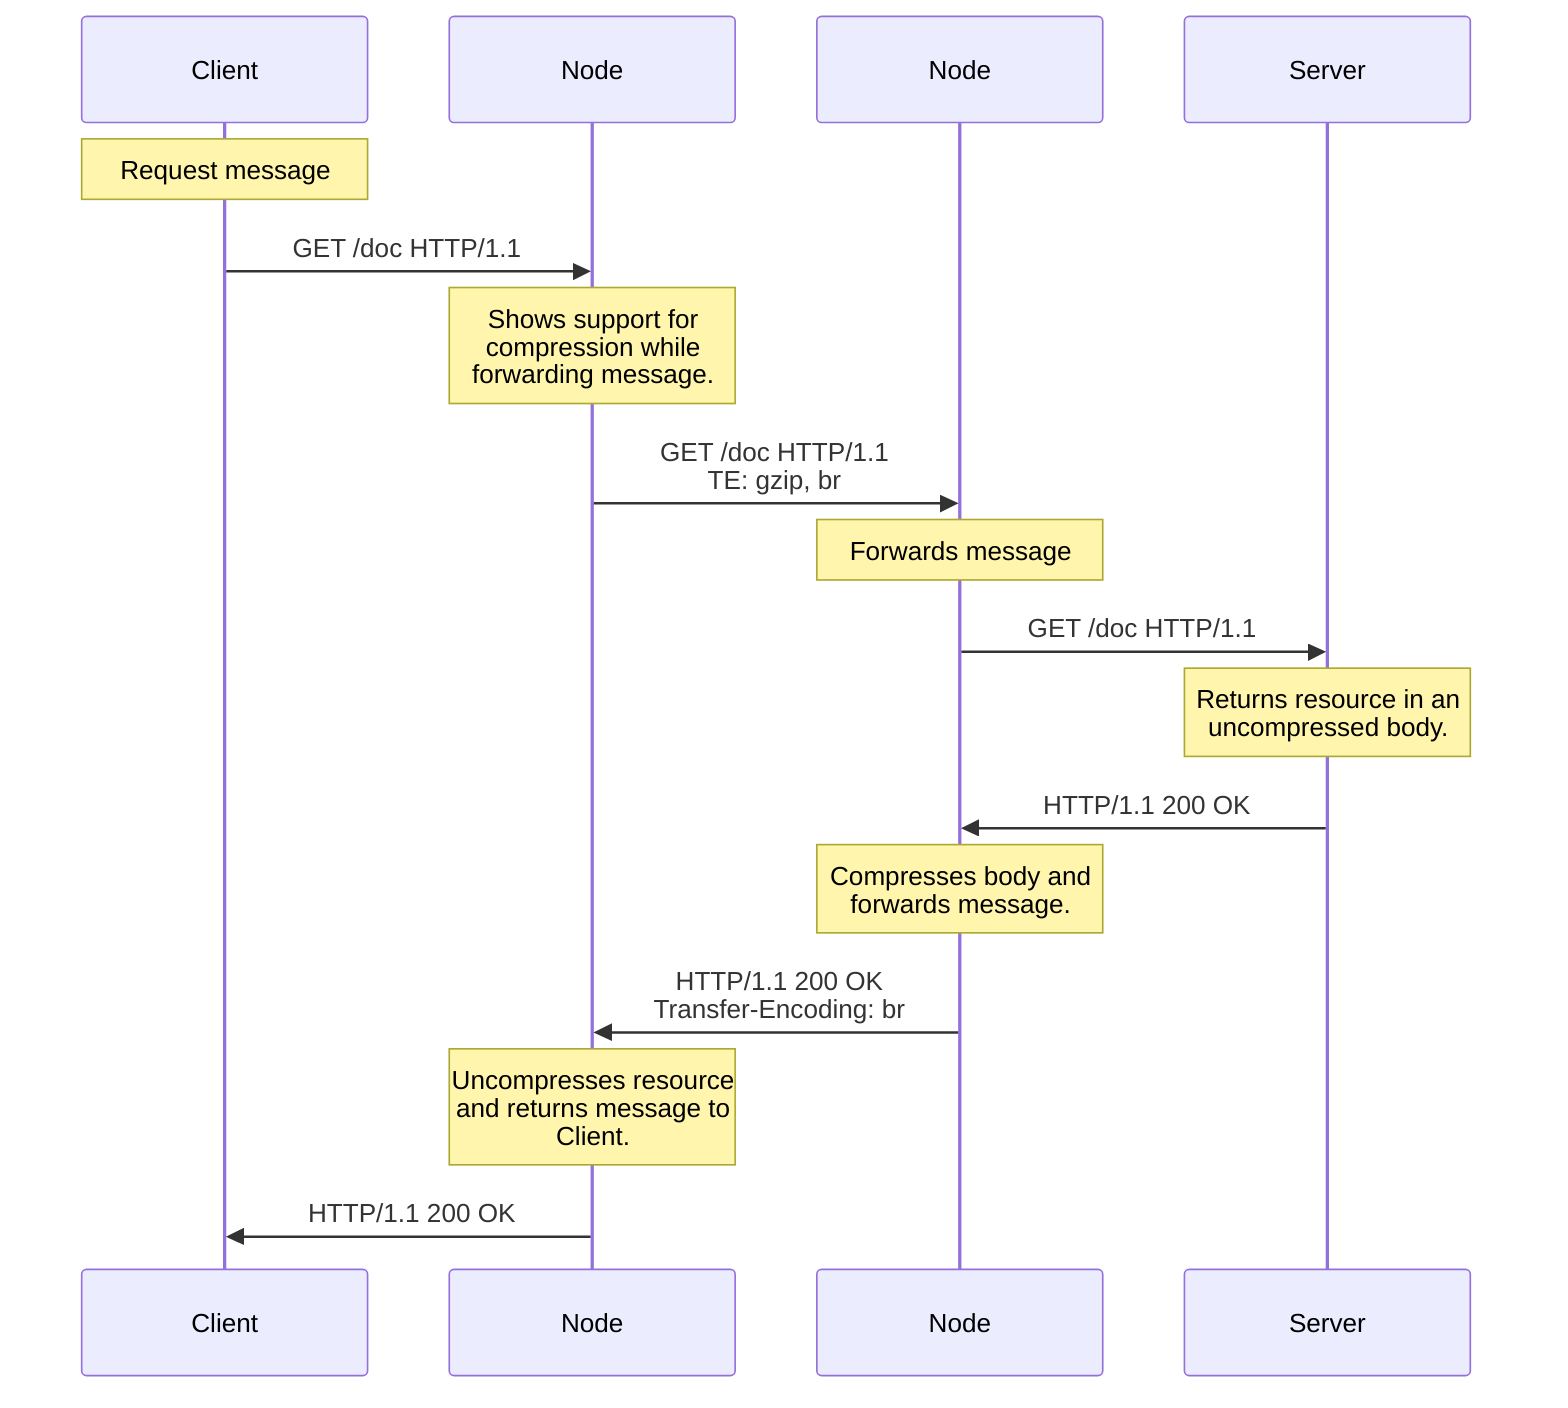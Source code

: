 %%{init: { "sequence": { "wrap": true, "width": 175, "noteAlign": "center" }} }%%

sequenceDiagram
    participant Client
    participant Node1 as Node
    participant Node2 as Node
    participant Server

    Note over Client: Request message
    Client->>Node1: GET /doc HTTP/1.1

    Note over Node1: Shows support for compression while forwarding message.
    Node1->>Node2: GET /doc HTTP/1.1<br/>TE: gzip, br

    Note over Node2: Forwards message
    Node2->>Server: GET /doc HTTP/1.1

    Note over Server: Returns resource in an uncompressed body.
    Server->>Node2: HTTP/1.1 200 OK


    Note over Node2: Compresses body and forwards message.
    Node2->>Node1: HTTP/1.1 200 OK<br/>Transfer-Encoding: br

    Note over Node1: Uncompresses resource and returns message to Client.
    Node1->>Client: HTTP/1.1 200 OK